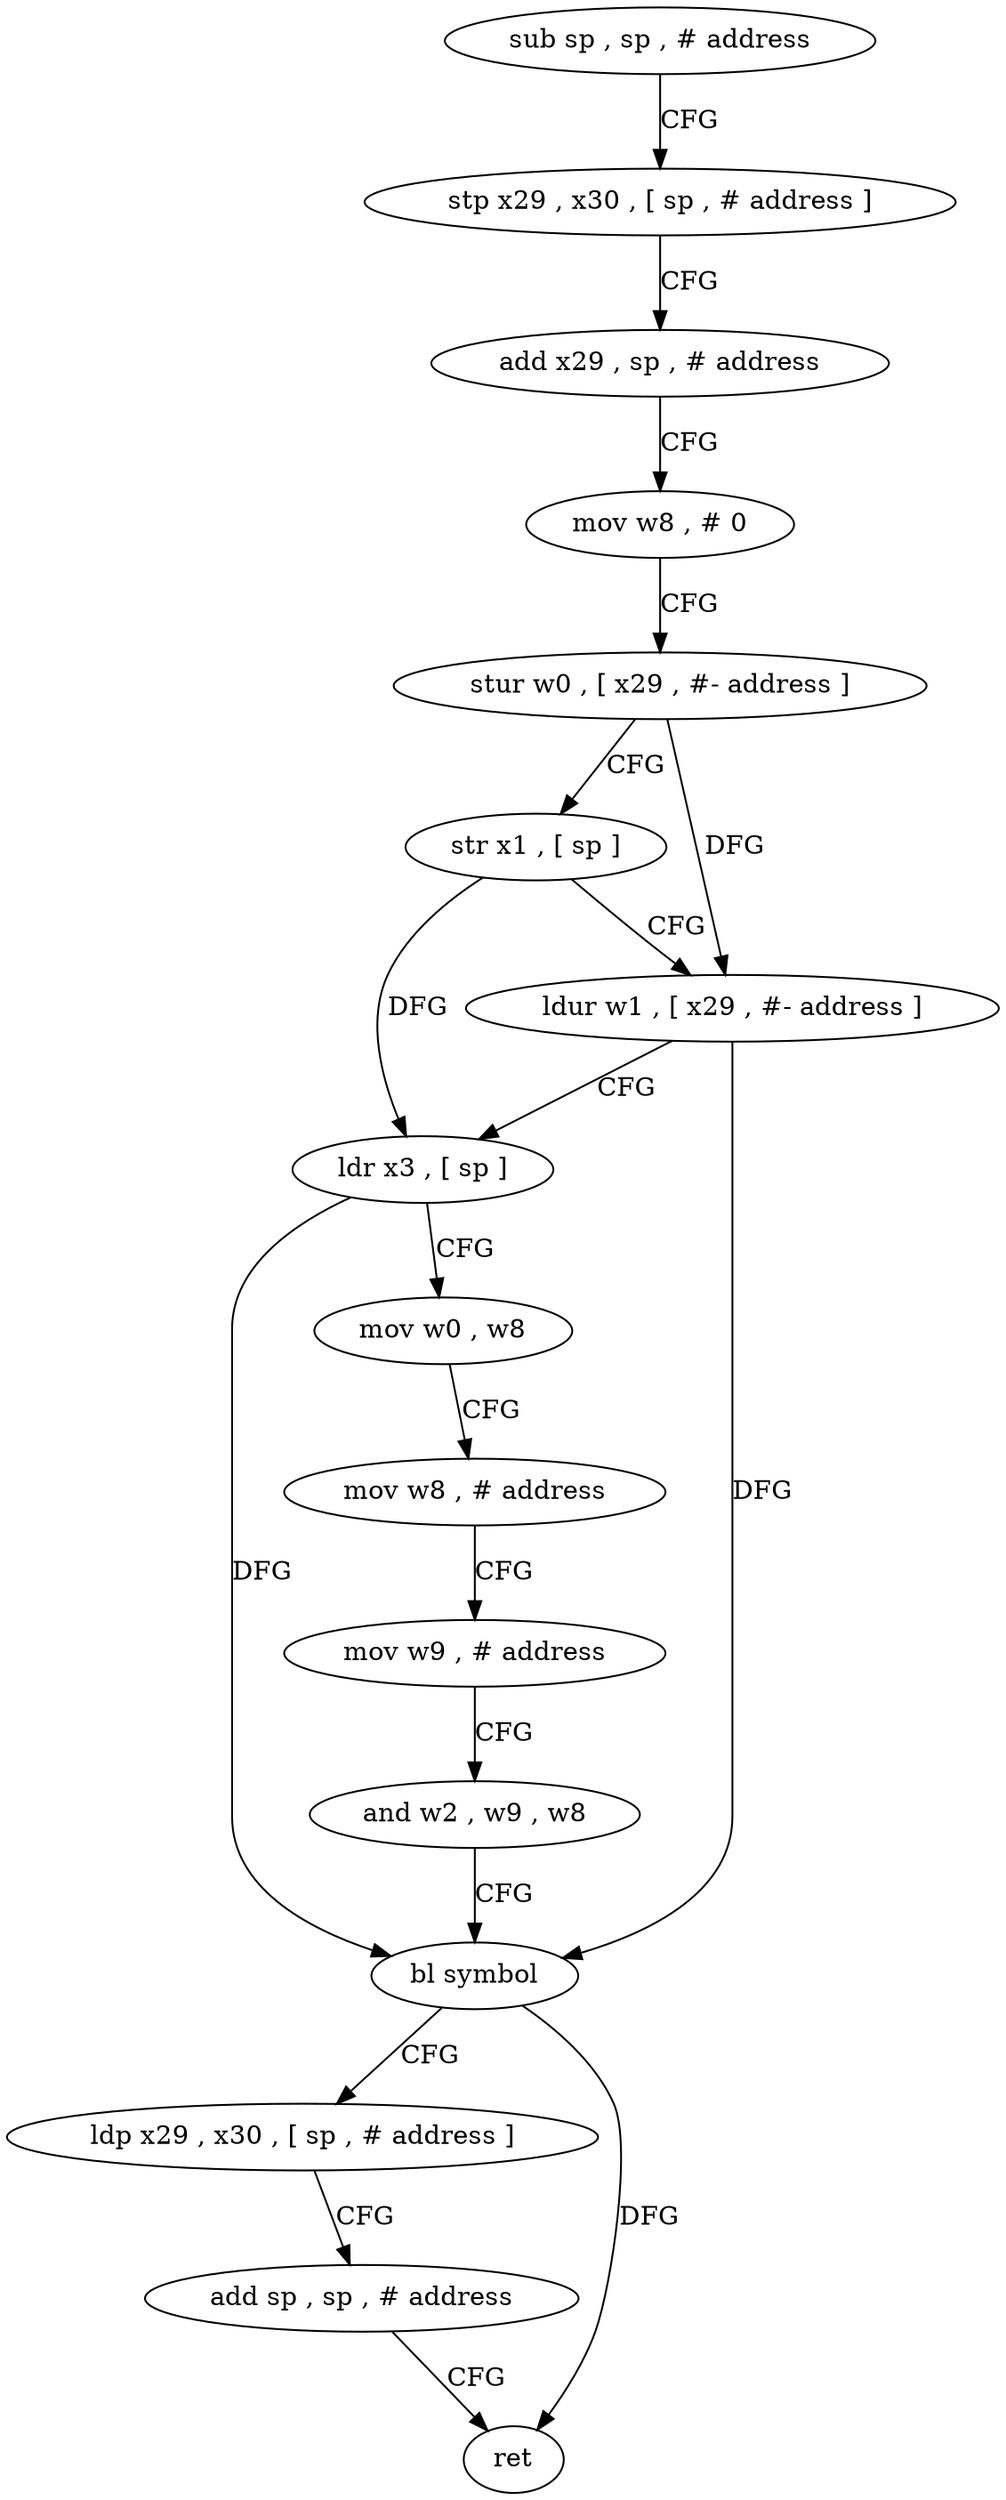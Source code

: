 digraph "func" {
"4244856" [label = "sub sp , sp , # address" ]
"4244860" [label = "stp x29 , x30 , [ sp , # address ]" ]
"4244864" [label = "add x29 , sp , # address" ]
"4244868" [label = "mov w8 , # 0" ]
"4244872" [label = "stur w0 , [ x29 , #- address ]" ]
"4244876" [label = "str x1 , [ sp ]" ]
"4244880" [label = "ldur w1 , [ x29 , #- address ]" ]
"4244884" [label = "ldr x3 , [ sp ]" ]
"4244888" [label = "mov w0 , w8" ]
"4244892" [label = "mov w8 , # address" ]
"4244896" [label = "mov w9 , # address" ]
"4244900" [label = "and w2 , w9 , w8" ]
"4244904" [label = "bl symbol" ]
"4244908" [label = "ldp x29 , x30 , [ sp , # address ]" ]
"4244912" [label = "add sp , sp , # address" ]
"4244916" [label = "ret" ]
"4244856" -> "4244860" [ label = "CFG" ]
"4244860" -> "4244864" [ label = "CFG" ]
"4244864" -> "4244868" [ label = "CFG" ]
"4244868" -> "4244872" [ label = "CFG" ]
"4244872" -> "4244876" [ label = "CFG" ]
"4244872" -> "4244880" [ label = "DFG" ]
"4244876" -> "4244880" [ label = "CFG" ]
"4244876" -> "4244884" [ label = "DFG" ]
"4244880" -> "4244884" [ label = "CFG" ]
"4244880" -> "4244904" [ label = "DFG" ]
"4244884" -> "4244888" [ label = "CFG" ]
"4244884" -> "4244904" [ label = "DFG" ]
"4244888" -> "4244892" [ label = "CFG" ]
"4244892" -> "4244896" [ label = "CFG" ]
"4244896" -> "4244900" [ label = "CFG" ]
"4244900" -> "4244904" [ label = "CFG" ]
"4244904" -> "4244908" [ label = "CFG" ]
"4244904" -> "4244916" [ label = "DFG" ]
"4244908" -> "4244912" [ label = "CFG" ]
"4244912" -> "4244916" [ label = "CFG" ]
}

